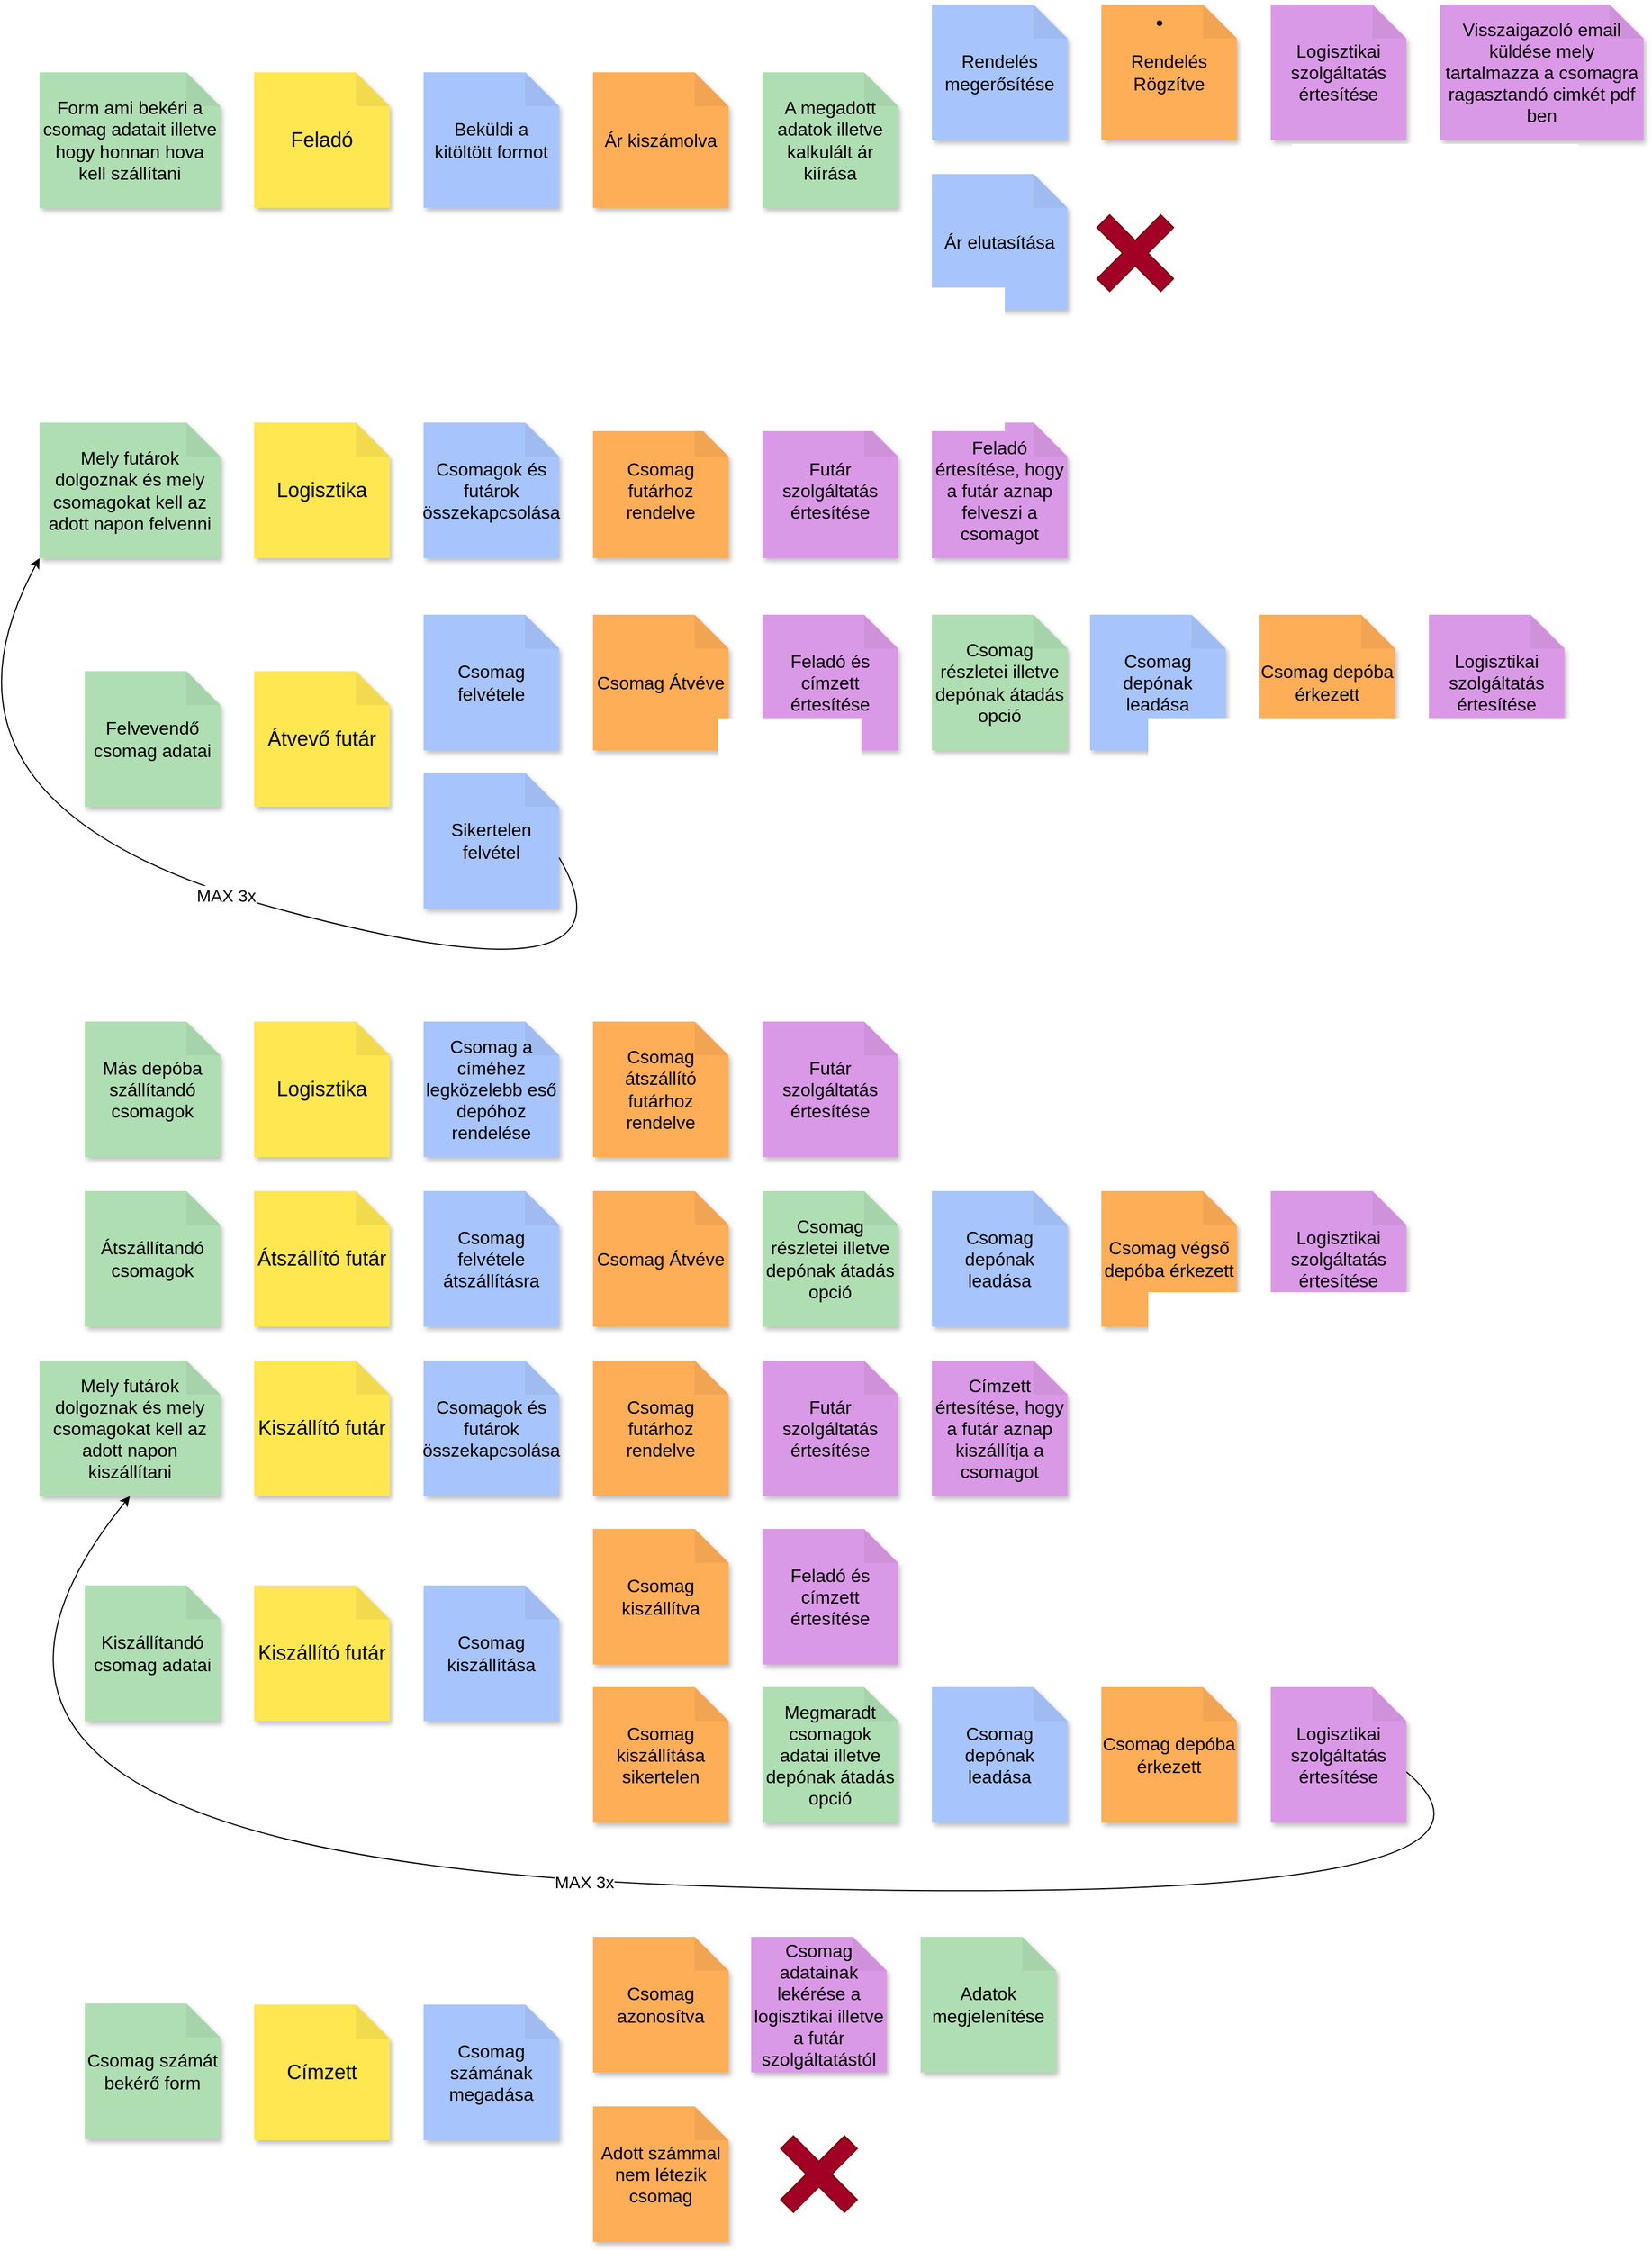 <mxfile version="28.2.3">
  <diagram name="Page-1" id="tdrJWICteNO9RwJ1yDNZ">
    <mxGraphModel dx="1542" dy="1077" grid="1" gridSize="10" guides="1" tooltips="1" connect="1" arrows="1" fold="1" page="1" pageScale="1" pageWidth="3300" pageHeight="4681" math="0" shadow="0">
      <root>
        <mxCell id="0" />
        <mxCell id="1" parent="0" />
        <mxCell id="GBAODm6x_kVhTdQ0W2DW-1" value="Form ami bekéri a csomag adatait illetve hogy honnan hova kell szállítani" style="shape=note;whiteSpace=wrap;html=1;backgroundOutline=1;darkOpacity=0.05;fillColor=#b0deb3;strokeColor=none;fontSize=16;fontStyle=0;rotation=0;shadow=1;" parent="1" vertex="1">
          <mxGeometry x="1210" y="300" width="160" height="120" as="geometry" />
        </mxCell>
        <mxCell id="GBAODm6x_kVhTdQ0W2DW-2" value="Feladó" style="shape=note;whiteSpace=wrap;html=1;backgroundOutline=1;darkOpacity=0.05;fillColor=#FEE750;strokeColor=none;fontSize=18;fontStyle=0;rotation=0;shadow=1;" parent="1" vertex="1">
          <mxGeometry x="1400" y="300" width="120" height="120" as="geometry" />
        </mxCell>
        <mxCell id="GBAODm6x_kVhTdQ0W2DW-3" value="Beküldi a kitöltött formot" style="shape=note;whiteSpace=wrap;html=1;backgroundOutline=1;darkOpacity=0.05;fillColor=#a7c5fc;strokeColor=none;fontSize=16;fontStyle=0;rotation=0;shadow=1;" parent="1" vertex="1">
          <mxGeometry x="1550" y="300" width="120" height="120" as="geometry" />
        </mxCell>
        <mxCell id="GBAODm6x_kVhTdQ0W2DW-5" value="Ár kiszámolva" style="shape=note;whiteSpace=wrap;html=1;backgroundOutline=1;darkOpacity=0.05;fillColor=#feae57;strokeColor=none;fontSize=16;fontStyle=0;rotation=0;shadow=1;" parent="1" vertex="1">
          <mxGeometry x="1700" y="300" width="120" height="120" as="geometry" />
        </mxCell>
        <mxCell id="GBAODm6x_kVhTdQ0W2DW-6" value="Rendelés megerősítése" style="shape=note;whiteSpace=wrap;html=1;backgroundOutline=1;darkOpacity=0.05;fillColor=#a7c5fc;strokeColor=none;fontSize=16;fontStyle=0;rotation=0;shadow=1;" parent="1" vertex="1">
          <mxGeometry x="2000" y="240" width="120" height="120" as="geometry" />
        </mxCell>
        <mxCell id="GBAODm6x_kVhTdQ0W2DW-7" value="Ár elutasítása" style="shape=note;whiteSpace=wrap;html=1;backgroundOutline=1;darkOpacity=0.05;fillColor=#a7c5fc;strokeColor=none;fontSize=16;fontStyle=0;rotation=0;shadow=1;" parent="1" vertex="1">
          <mxGeometry x="2000" y="390" width="120" height="120" as="geometry" />
        </mxCell>
        <mxCell id="GBAODm6x_kVhTdQ0W2DW-8" value="" style="shape=cross;whiteSpace=wrap;html=1;rotation=-45;fillColor=light-dark(#A20025,#FF0000);fontColor=#ffffff;strokeColor=#6F0000;" parent="1" vertex="1">
          <mxGeometry x="2140" y="420" width="80" height="80" as="geometry" />
        </mxCell>
        <mxCell id="GBAODm6x_kVhTdQ0W2DW-9" value="&lt;li class=&quot;py-0 my-0 prose-p:pt-0 prose-p:mb-2 prose-p:my-0 [&amp;amp;&amp;gt;p]:pt-0 [&amp;amp;&amp;gt;p]:mb-2 [&amp;amp;&amp;gt;p]:my-0&quot;&gt;&lt;br/&gt;&lt;p class=&quot;my-2 [&amp;amp;+p]:mt-4 [&amp;amp;_strong:has(+br)]:inline-block [&amp;amp;_strong:has(+br)]:pb-2&quot;&gt;Rendelés Rögzítve&lt;/p&gt;&lt;br/&gt;&lt;/li&gt;" style="shape=note;whiteSpace=wrap;html=1;backgroundOutline=1;darkOpacity=0.05;fillColor=#feae57;strokeColor=none;fontSize=16;fontStyle=0;rotation=0;shadow=1;" parent="1" vertex="1">
          <mxGeometry x="2150" y="240" width="120" height="120" as="geometry" />
        </mxCell>
        <mxCell id="GBAODm6x_kVhTdQ0W2DW-11" value="A megadott adatok illetve kalkulált ár kiírása" style="shape=note;whiteSpace=wrap;html=1;backgroundOutline=1;darkOpacity=0.05;fillColor=#b0deb3;strokeColor=none;fontSize=16;fontStyle=0;rotation=0;shadow=1;" parent="1" vertex="1">
          <mxGeometry x="1850" y="300" width="120" height="120" as="geometry" />
        </mxCell>
        <mxCell id="GBAODm6x_kVhTdQ0W2DW-12" value="Felvevendő csomag adatai" style="shape=note;whiteSpace=wrap;html=1;backgroundOutline=1;darkOpacity=0.05;fillColor=#b0deb3;strokeColor=none;fontSize=16;fontStyle=0;rotation=0;shadow=1;" parent="1" vertex="1">
          <mxGeometry x="1250" y="830" width="120" height="120" as="geometry" />
        </mxCell>
        <mxCell id="GBAODm6x_kVhTdQ0W2DW-13" value="Átvevő futár" style="shape=note;whiteSpace=wrap;html=1;backgroundOutline=1;darkOpacity=0.05;fillColor=#FEE750;strokeColor=none;fontSize=18;fontStyle=0;rotation=0;shadow=1;" parent="1" vertex="1">
          <mxGeometry x="1400" y="830" width="120" height="120" as="geometry" />
        </mxCell>
        <mxCell id="GBAODm6x_kVhTdQ0W2DW-14" value="Mely futárok dolgoznak és mely csomagokat kell az adott napon felvenni" style="shape=note;whiteSpace=wrap;html=1;backgroundOutline=1;darkOpacity=0.05;fillColor=#b0deb3;strokeColor=none;fontSize=16;fontStyle=0;rotation=0;shadow=1;" parent="1" vertex="1">
          <mxGeometry x="1210" y="610" width="160" height="120" as="geometry" />
        </mxCell>
        <mxCell id="GBAODm6x_kVhTdQ0W2DW-15" value="Logisztika" style="shape=note;whiteSpace=wrap;html=1;backgroundOutline=1;darkOpacity=0.05;fillColor=#FEE750;strokeColor=none;fontSize=18;fontStyle=0;rotation=0;shadow=1;" parent="1" vertex="1">
          <mxGeometry x="1400" y="610" width="120" height="120" as="geometry" />
        </mxCell>
        <mxCell id="GBAODm6x_kVhTdQ0W2DW-16" value="Csomag futárhoz rendelve" style="shape=note;whiteSpace=wrap;html=1;backgroundOutline=1;darkOpacity=0.05;fillColor=#feae57;strokeColor=none;fontSize=16;fontStyle=0;rotation=0;shadow=1;" parent="1" vertex="1">
          <mxGeometry x="1700" y="610" width="120" height="120" as="geometry" />
        </mxCell>
        <mxCell id="GBAODm6x_kVhTdQ0W2DW-17" value="Csomagok és futárok összekapcsolása" style="shape=note;whiteSpace=wrap;html=1;backgroundOutline=1;darkOpacity=0.05;fillColor=#a7c5fc;strokeColor=none;fontSize=16;fontStyle=0;rotation=0;shadow=1;" parent="1" vertex="1">
          <mxGeometry x="1550" y="610" width="120" height="120" as="geometry" />
        </mxCell>
        <mxCell id="GBAODm6x_kVhTdQ0W2DW-18" value="Futár szolgáltatás értesítése" style="shape=note;whiteSpace=wrap;html=1;backgroundOutline=1;darkOpacity=0.05;fillColor=#da99e6;strokeColor=none;fontSize=16;fontStyle=0;rotation=0;shadow=1;" parent="1" vertex="1">
          <mxGeometry x="1850" y="610" width="120" height="120" as="geometry" />
        </mxCell>
        <mxCell id="GBAODm6x_kVhTdQ0W2DW-19" value="Logisztikai szolgáltatás értesítése" style="shape=note;whiteSpace=wrap;html=1;backgroundOutline=1;darkOpacity=0.05;fillColor=#da99e6;strokeColor=none;fontSize=16;fontStyle=0;rotation=0;shadow=1;" parent="1" vertex="1">
          <mxGeometry x="2300" y="240" width="120" height="120" as="geometry" />
        </mxCell>
        <mxCell id="GBAODm6x_kVhTdQ0W2DW-20" value="Visszaigazoló email küldése mely tartalmazza a csomagra ragasztandó cimkét pdf ben" style="shape=note;whiteSpace=wrap;html=1;backgroundOutline=1;darkOpacity=0.05;fillColor=#da99e6;strokeColor=none;fontSize=16;fontStyle=0;rotation=0;shadow=1;" parent="1" vertex="1">
          <mxGeometry x="2450" y="240" width="180" height="120" as="geometry" />
        </mxCell>
        <mxCell id="GBAODm6x_kVhTdQ0W2DW-21" value="Feladó értesítése, hogy a futár aznap felveszi a csomagot" style="shape=note;whiteSpace=wrap;html=1;backgroundOutline=1;darkOpacity=0.05;fillColor=#da99e6;strokeColor=none;fontSize=16;fontStyle=0;rotation=0;shadow=1;" parent="1" vertex="1">
          <mxGeometry x="2000" y="610" width="120" height="120" as="geometry" />
        </mxCell>
        <mxCell id="GBAODm6x_kVhTdQ0W2DW-22" value="Csomag felvétele" style="shape=note;whiteSpace=wrap;html=1;backgroundOutline=1;darkOpacity=0.05;fillColor=#a7c5fc;strokeColor=none;fontSize=16;fontStyle=0;rotation=0;shadow=1;" parent="1" vertex="1">
          <mxGeometry x="1550" y="780" width="120" height="120" as="geometry" />
        </mxCell>
        <mxCell id="GBAODm6x_kVhTdQ0W2DW-23" value="&lt;div&gt;Sikertelen felvétel&lt;/div&gt;" style="shape=note;whiteSpace=wrap;html=1;backgroundOutline=1;darkOpacity=0.05;fillColor=#a7c5fc;strokeColor=none;fontSize=16;fontStyle=0;rotation=0;shadow=1;" parent="1" vertex="1">
          <mxGeometry x="1550" y="920" width="120" height="120" as="geometry" />
        </mxCell>
        <mxCell id="GBAODm6x_kVhTdQ0W2DW-24" value="&lt;font style=&quot;font-size: 15px;&quot;&gt;MAX 3x&lt;/font&gt;" style="curved=1;endArrow=classic;html=1;rounded=0;exitX=0;exitY=0;exitDx=120;exitDy=75;exitPerimeter=0;entryX=0;entryY=1;entryDx=0;entryDy=0;entryPerimeter=0;" parent="1" source="GBAODm6x_kVhTdQ0W2DW-23" target="GBAODm6x_kVhTdQ0W2DW-14" edge="1">
          <mxGeometry x="-0.001" width="50" height="50" relative="1" as="geometry">
            <mxPoint x="1040" y="790" as="sourcePoint" />
            <mxPoint x="1090" y="740" as="targetPoint" />
            <Array as="points">
              <mxPoint x="1750" y="1130" />
              <mxPoint x="1090" y="950" />
            </Array>
            <mxPoint as="offset" />
          </mxGeometry>
        </mxCell>
        <mxCell id="8BKmqN_YOmAgWMdcuxL3-1" value="Csomag Átvéve" style="shape=note;whiteSpace=wrap;html=1;backgroundOutline=1;darkOpacity=0.05;fillColor=#feae57;strokeColor=none;fontSize=16;fontStyle=0;rotation=0;shadow=1;" vertex="1" parent="1">
          <mxGeometry x="1700" y="780" width="120" height="120" as="geometry" />
        </mxCell>
        <mxCell id="8BKmqN_YOmAgWMdcuxL3-2" value="Feladó és címzett értesítése" style="shape=note;whiteSpace=wrap;html=1;backgroundOutline=1;darkOpacity=0.05;fillColor=#da99e6;strokeColor=none;fontSize=16;fontStyle=0;rotation=0;shadow=1;" vertex="1" parent="1">
          <mxGeometry x="1850" y="780" width="120" height="120" as="geometry" />
        </mxCell>
        <mxCell id="8BKmqN_YOmAgWMdcuxL3-3" value="Csomag depónak leadása" style="shape=note;whiteSpace=wrap;html=1;backgroundOutline=1;darkOpacity=0.05;fillColor=#a7c5fc;strokeColor=none;fontSize=16;fontStyle=0;rotation=0;shadow=1;" vertex="1" parent="1">
          <mxGeometry x="2140" y="780" width="120" height="120" as="geometry" />
        </mxCell>
        <mxCell id="8BKmqN_YOmAgWMdcuxL3-4" value="Csomag depóba érkezett" style="shape=note;whiteSpace=wrap;html=1;backgroundOutline=1;darkOpacity=0.05;fillColor=#feae57;strokeColor=none;fontSize=16;fontStyle=0;rotation=0;shadow=1;" vertex="1" parent="1">
          <mxGeometry x="2290" y="780" width="120" height="120" as="geometry" />
        </mxCell>
        <mxCell id="8BKmqN_YOmAgWMdcuxL3-5" value="Logisztikai szolgáltatás értesítése" style="shape=note;whiteSpace=wrap;html=1;backgroundOutline=1;darkOpacity=0.05;fillColor=#da99e6;strokeColor=none;fontSize=16;fontStyle=0;rotation=0;shadow=1;" vertex="1" parent="1">
          <mxGeometry x="2440" y="780" width="120" height="120" as="geometry" />
        </mxCell>
        <mxCell id="8BKmqN_YOmAgWMdcuxL3-6" value="Csomag részletei illetve depónak átadás opció" style="shape=note;whiteSpace=wrap;html=1;backgroundOutline=1;darkOpacity=0.05;fillColor=#b0deb3;strokeColor=none;fontSize=16;fontStyle=0;rotation=0;shadow=1;" vertex="1" parent="1">
          <mxGeometry x="1850" y="1290" width="120" height="120" as="geometry" />
        </mxCell>
        <mxCell id="8BKmqN_YOmAgWMdcuxL3-7" value="&lt;div&gt;Más depóba szállítandó csomagok&lt;/div&gt;" style="shape=note;whiteSpace=wrap;html=1;backgroundOutline=1;darkOpacity=0.05;fillColor=#b0deb3;strokeColor=none;fontSize=16;fontStyle=0;rotation=0;shadow=1;" vertex="1" parent="1">
          <mxGeometry x="1250" y="1140" width="120" height="120" as="geometry" />
        </mxCell>
        <mxCell id="8BKmqN_YOmAgWMdcuxL3-9" value="Logisztika" style="shape=note;whiteSpace=wrap;html=1;backgroundOutline=1;darkOpacity=0.05;fillColor=#FEE750;strokeColor=none;fontSize=18;fontStyle=0;rotation=0;shadow=1;" vertex="1" parent="1">
          <mxGeometry x="1400" y="1140" width="120" height="120" as="geometry" />
        </mxCell>
        <mxCell id="8BKmqN_YOmAgWMdcuxL3-10" value="Csomag a címéhez legközelebb eső depóhoz rendelése" style="shape=note;whiteSpace=wrap;html=1;backgroundOutline=1;darkOpacity=0.05;fillColor=#a7c5fc;strokeColor=none;fontSize=16;fontStyle=0;rotation=0;shadow=1;" vertex="1" parent="1">
          <mxGeometry x="1550" y="1140" width="120" height="120" as="geometry" />
        </mxCell>
        <mxCell id="8BKmqN_YOmAgWMdcuxL3-11" value="Csomag átszállító futárhoz rendelve" style="shape=note;whiteSpace=wrap;html=1;backgroundOutline=1;darkOpacity=0.05;fillColor=#feae57;strokeColor=none;fontSize=16;fontStyle=0;rotation=0;shadow=1;" vertex="1" parent="1">
          <mxGeometry x="1700" y="1140" width="120" height="120" as="geometry" />
        </mxCell>
        <mxCell id="8BKmqN_YOmAgWMdcuxL3-12" value="Futár szolgáltatás értesítése" style="shape=note;whiteSpace=wrap;html=1;backgroundOutline=1;darkOpacity=0.05;fillColor=#da99e6;strokeColor=none;fontSize=16;fontStyle=0;rotation=0;shadow=1;" vertex="1" parent="1">
          <mxGeometry x="1850" y="1140" width="120" height="120" as="geometry" />
        </mxCell>
        <mxCell id="8BKmqN_YOmAgWMdcuxL3-13" value="&lt;div&gt;Átszállító futár&lt;/div&gt;" style="shape=note;whiteSpace=wrap;html=1;backgroundOutline=1;darkOpacity=0.05;fillColor=#FEE750;strokeColor=none;fontSize=18;fontStyle=0;rotation=0;shadow=1;" vertex="1" parent="1">
          <mxGeometry x="1400" y="1290" width="120" height="120" as="geometry" />
        </mxCell>
        <mxCell id="8BKmqN_YOmAgWMdcuxL3-14" value="&lt;div&gt;Átszállítandó csomagok&lt;/div&gt;" style="shape=note;whiteSpace=wrap;html=1;backgroundOutline=1;darkOpacity=0.05;fillColor=#b0deb3;strokeColor=none;fontSize=16;fontStyle=0;rotation=0;shadow=1;" vertex="1" parent="1">
          <mxGeometry x="1250" y="1290" width="120" height="120" as="geometry" />
        </mxCell>
        <mxCell id="8BKmqN_YOmAgWMdcuxL3-15" value="Csomag felvétele átszállításra" style="shape=note;whiteSpace=wrap;html=1;backgroundOutline=1;darkOpacity=0.05;fillColor=#a7c5fc;strokeColor=none;fontSize=16;fontStyle=0;rotation=0;shadow=1;" vertex="1" parent="1">
          <mxGeometry x="1550" y="1290" width="120" height="120" as="geometry" />
        </mxCell>
        <mxCell id="8BKmqN_YOmAgWMdcuxL3-16" value="Csomag Átvéve" style="shape=note;whiteSpace=wrap;html=1;backgroundOutline=1;darkOpacity=0.05;fillColor=#feae57;strokeColor=none;fontSize=16;fontStyle=0;rotation=0;shadow=1;" vertex="1" parent="1">
          <mxGeometry x="1700" y="1290" width="120" height="120" as="geometry" />
        </mxCell>
        <mxCell id="8BKmqN_YOmAgWMdcuxL3-17" value="Csomag részletei illetve depónak átadás opció" style="shape=note;whiteSpace=wrap;html=1;backgroundOutline=1;darkOpacity=0.05;fillColor=#b0deb3;strokeColor=none;fontSize=16;fontStyle=0;rotation=0;shadow=1;" vertex="1" parent="1">
          <mxGeometry x="2000" y="780" width="120" height="120" as="geometry" />
        </mxCell>
        <mxCell id="8BKmqN_YOmAgWMdcuxL3-18" value="Csomag depónak leadása" style="shape=note;whiteSpace=wrap;html=1;backgroundOutline=1;darkOpacity=0.05;fillColor=#a7c5fc;strokeColor=none;fontSize=16;fontStyle=0;rotation=0;shadow=1;" vertex="1" parent="1">
          <mxGeometry x="2000" y="1290" width="120" height="120" as="geometry" />
        </mxCell>
        <mxCell id="8BKmqN_YOmAgWMdcuxL3-19" value="Csomag végső depóba érkezett" style="shape=note;whiteSpace=wrap;html=1;backgroundOutline=1;darkOpacity=0.05;fillColor=#feae57;strokeColor=none;fontSize=16;fontStyle=0;rotation=0;shadow=1;" vertex="1" parent="1">
          <mxGeometry x="2150" y="1290" width="120" height="120" as="geometry" />
        </mxCell>
        <mxCell id="8BKmqN_YOmAgWMdcuxL3-20" value="Logisztikai szolgáltatás értesítése" style="shape=note;whiteSpace=wrap;html=1;backgroundOutline=1;darkOpacity=0.05;fillColor=#da99e6;strokeColor=none;fontSize=16;fontStyle=0;rotation=0;shadow=1;" vertex="1" parent="1">
          <mxGeometry x="2300" y="1290" width="120" height="120" as="geometry" />
        </mxCell>
        <mxCell id="8BKmqN_YOmAgWMdcuxL3-22" value="Mely futárok dolgoznak és mely csomagokat kell az adott napon kiszállítani" style="shape=note;whiteSpace=wrap;html=1;backgroundOutline=1;darkOpacity=0.05;fillColor=#b0deb3;strokeColor=none;fontSize=16;fontStyle=0;rotation=0;shadow=1;" vertex="1" parent="1">
          <mxGeometry x="1210" y="1440" width="160" height="120" as="geometry" />
        </mxCell>
        <mxCell id="8BKmqN_YOmAgWMdcuxL3-23" value="Kiszállító futár" style="shape=note;whiteSpace=wrap;html=1;backgroundOutline=1;darkOpacity=0.05;fillColor=#FEE750;strokeColor=none;fontSize=18;fontStyle=0;rotation=0;shadow=1;" vertex="1" parent="1">
          <mxGeometry x="1400" y="1440" width="120" height="120" as="geometry" />
        </mxCell>
        <mxCell id="8BKmqN_YOmAgWMdcuxL3-24" value="Csomag futárhoz rendelve" style="shape=note;whiteSpace=wrap;html=1;backgroundOutline=1;darkOpacity=0.05;fillColor=#feae57;strokeColor=none;fontSize=16;fontStyle=0;rotation=0;shadow=1;" vertex="1" parent="1">
          <mxGeometry x="1700" y="1440" width="120" height="120" as="geometry" />
        </mxCell>
        <mxCell id="8BKmqN_YOmAgWMdcuxL3-25" value="Csomagok és futárok összekapcsolása" style="shape=note;whiteSpace=wrap;html=1;backgroundOutline=1;darkOpacity=0.05;fillColor=#a7c5fc;strokeColor=none;fontSize=16;fontStyle=0;rotation=0;shadow=1;" vertex="1" parent="1">
          <mxGeometry x="1550" y="1440" width="120" height="120" as="geometry" />
        </mxCell>
        <mxCell id="8BKmqN_YOmAgWMdcuxL3-26" value="Futár szolgáltatás értesítése" style="shape=note;whiteSpace=wrap;html=1;backgroundOutline=1;darkOpacity=0.05;fillColor=#da99e6;strokeColor=none;fontSize=16;fontStyle=0;rotation=0;shadow=1;" vertex="1" parent="1">
          <mxGeometry x="1850" y="1440" width="120" height="120" as="geometry" />
        </mxCell>
        <mxCell id="8BKmqN_YOmAgWMdcuxL3-27" value="Címzett értesítése, hogy a futár aznap kiszállítja a csomagot" style="shape=note;whiteSpace=wrap;html=1;backgroundOutline=1;darkOpacity=0.05;fillColor=#da99e6;strokeColor=none;fontSize=16;fontStyle=0;rotation=0;shadow=1;" vertex="1" parent="1">
          <mxGeometry x="2000" y="1440" width="120" height="120" as="geometry" />
        </mxCell>
        <mxCell id="8BKmqN_YOmAgWMdcuxL3-28" value="&lt;div&gt;Kiszállítandó csomag adatai&lt;/div&gt;" style="shape=note;whiteSpace=wrap;html=1;backgroundOutline=1;darkOpacity=0.05;fillColor=#b0deb3;strokeColor=none;fontSize=16;fontStyle=0;rotation=0;shadow=1;" vertex="1" parent="1">
          <mxGeometry x="1250" y="1639" width="120" height="120" as="geometry" />
        </mxCell>
        <mxCell id="8BKmqN_YOmAgWMdcuxL3-29" value="Kiszállító futár" style="shape=note;whiteSpace=wrap;html=1;backgroundOutline=1;darkOpacity=0.05;fillColor=#FEE750;strokeColor=none;fontSize=18;fontStyle=0;rotation=0;shadow=1;" vertex="1" parent="1">
          <mxGeometry x="1400" y="1639" width="120" height="120" as="geometry" />
        </mxCell>
        <mxCell id="8BKmqN_YOmAgWMdcuxL3-30" value="Csomag kiszállítása" style="shape=note;whiteSpace=wrap;html=1;backgroundOutline=1;darkOpacity=0.05;fillColor=#a7c5fc;strokeColor=none;fontSize=16;fontStyle=0;rotation=0;shadow=1;" vertex="1" parent="1">
          <mxGeometry x="1550" y="1639" width="120" height="120" as="geometry" />
        </mxCell>
        <mxCell id="8BKmqN_YOmAgWMdcuxL3-32" value="Csomag kiszállítva" style="shape=note;whiteSpace=wrap;html=1;backgroundOutline=1;darkOpacity=0.05;fillColor=#feae57;strokeColor=none;fontSize=16;fontStyle=0;rotation=0;shadow=1;" vertex="1" parent="1">
          <mxGeometry x="1700" y="1589" width="120" height="120" as="geometry" />
        </mxCell>
        <mxCell id="8BKmqN_YOmAgWMdcuxL3-33" value="Feladó és címzett értesítése" style="shape=note;whiteSpace=wrap;html=1;backgroundOutline=1;darkOpacity=0.05;fillColor=#da99e6;strokeColor=none;fontSize=16;fontStyle=0;rotation=0;shadow=1;" vertex="1" parent="1">
          <mxGeometry x="1850" y="1589" width="120" height="120" as="geometry" />
        </mxCell>
        <mxCell id="8BKmqN_YOmAgWMdcuxL3-36" value="&lt;font style=&quot;font-size: 15px;&quot;&gt;MAX 3x&lt;/font&gt;" style="curved=1;endArrow=classic;html=1;rounded=0;exitX=0;exitY=0;exitDx=120;exitDy=75;exitPerimeter=0;entryX=0.5;entryY=1;entryDx=0;entryDy=0;entryPerimeter=0;" edge="1" parent="1" source="8BKmqN_YOmAgWMdcuxL3-39" target="8BKmqN_YOmAgWMdcuxL3-22">
          <mxGeometry width="50" height="50" relative="1" as="geometry">
            <mxPoint x="1740" y="1570" as="sourcePoint" />
            <mxPoint x="1790" y="1520" as="targetPoint" />
            <Array as="points">
              <mxPoint x="2570" y="1930" />
              <mxPoint x="1030" y="1880" />
            </Array>
          </mxGeometry>
        </mxCell>
        <mxCell id="8BKmqN_YOmAgWMdcuxL3-37" value="Csomag depónak leadása" style="shape=note;whiteSpace=wrap;html=1;backgroundOutline=1;darkOpacity=0.05;fillColor=#a7c5fc;strokeColor=none;fontSize=16;fontStyle=0;rotation=0;shadow=1;" vertex="1" parent="1">
          <mxGeometry x="2000" y="1729" width="120" height="120" as="geometry" />
        </mxCell>
        <mxCell id="8BKmqN_YOmAgWMdcuxL3-38" value="Csomag depóba érkezett" style="shape=note;whiteSpace=wrap;html=1;backgroundOutline=1;darkOpacity=0.05;fillColor=#feae57;strokeColor=none;fontSize=16;fontStyle=0;rotation=0;shadow=1;" vertex="1" parent="1">
          <mxGeometry x="2150" y="1729" width="120" height="120" as="geometry" />
        </mxCell>
        <mxCell id="8BKmqN_YOmAgWMdcuxL3-39" value="Logisztikai szolgáltatás értesítése" style="shape=note;whiteSpace=wrap;html=1;backgroundOutline=1;darkOpacity=0.05;fillColor=#da99e6;strokeColor=none;fontSize=16;fontStyle=0;rotation=0;shadow=1;" vertex="1" parent="1">
          <mxGeometry x="2300" y="1729" width="120" height="120" as="geometry" />
        </mxCell>
        <mxCell id="8BKmqN_YOmAgWMdcuxL3-40" value="Csomag kiszállítása sikertelen" style="shape=note;whiteSpace=wrap;html=1;backgroundOutline=1;darkOpacity=0.05;fillColor=#feae57;strokeColor=none;fontSize=16;fontStyle=0;rotation=0;shadow=1;" vertex="1" parent="1">
          <mxGeometry x="1700" y="1729" width="120" height="120" as="geometry" />
        </mxCell>
        <mxCell id="8BKmqN_YOmAgWMdcuxL3-41" value="Megmaradt csomagok adatai illetve depónak átadás opció" style="shape=note;whiteSpace=wrap;html=1;backgroundOutline=1;darkOpacity=0.05;fillColor=#b0deb3;strokeColor=none;fontSize=16;fontStyle=0;rotation=0;shadow=1;" vertex="1" parent="1">
          <mxGeometry x="1850" y="1729" width="120" height="120" as="geometry" />
        </mxCell>
        <mxCell id="8BKmqN_YOmAgWMdcuxL3-42" value="Csomag számát bekérő form" style="shape=note;whiteSpace=wrap;html=1;backgroundOutline=1;darkOpacity=0.05;fillColor=#b0deb3;strokeColor=none;fontSize=16;fontStyle=0;rotation=0;shadow=1;" vertex="1" parent="1">
          <mxGeometry x="1250" y="2009" width="120" height="120" as="geometry" />
        </mxCell>
        <mxCell id="8BKmqN_YOmAgWMdcuxL3-43" value="Címzett" style="shape=note;whiteSpace=wrap;html=1;backgroundOutline=1;darkOpacity=0.05;fillColor=#FEE750;strokeColor=none;fontSize=18;fontStyle=0;rotation=0;shadow=1;" vertex="1" parent="1">
          <mxGeometry x="1400" y="2010" width="120" height="120" as="geometry" />
        </mxCell>
        <mxCell id="8BKmqN_YOmAgWMdcuxL3-44" value="Csomag számának megadása" style="shape=note;whiteSpace=wrap;html=1;backgroundOutline=1;darkOpacity=0.05;fillColor=#a7c5fc;strokeColor=none;fontSize=16;fontStyle=0;rotation=0;shadow=1;" vertex="1" parent="1">
          <mxGeometry x="1550" y="2010" width="120" height="120" as="geometry" />
        </mxCell>
        <mxCell id="8BKmqN_YOmAgWMdcuxL3-45" value="Csomag azonosítva" style="shape=note;whiteSpace=wrap;html=1;backgroundOutline=1;darkOpacity=0.05;fillColor=#feae57;strokeColor=none;fontSize=16;fontStyle=0;rotation=0;shadow=1;" vertex="1" parent="1">
          <mxGeometry x="1700" y="1950" width="120" height="120" as="geometry" />
        </mxCell>
        <mxCell id="8BKmqN_YOmAgWMdcuxL3-46" value="&lt;div&gt;Adott számmal nem létezik csomag&lt;/div&gt;" style="shape=note;whiteSpace=wrap;html=1;backgroundOutline=1;darkOpacity=0.05;fillColor=#feae57;strokeColor=none;fontSize=16;fontStyle=0;rotation=0;shadow=1;" vertex="1" parent="1">
          <mxGeometry x="1700" y="2100" width="120" height="120" as="geometry" />
        </mxCell>
        <mxCell id="8BKmqN_YOmAgWMdcuxL3-47" value="" style="shape=cross;whiteSpace=wrap;html=1;rotation=-45;fillColor=light-dark(#A20025,#FF0000);fontColor=#ffffff;strokeColor=#6F0000;" vertex="1" parent="1">
          <mxGeometry x="1859.999" y="2119.999" width="80" height="80" as="geometry" />
        </mxCell>
        <mxCell id="8BKmqN_YOmAgWMdcuxL3-48" value="Csomag adatainak lekérése a logisztikai illetve a futár szolgáltatástól" style="shape=note;whiteSpace=wrap;html=1;backgroundOutline=1;darkOpacity=0.05;fillColor=#da99e6;strokeColor=none;fontSize=16;fontStyle=0;rotation=0;shadow=1;" vertex="1" parent="1">
          <mxGeometry x="1840" y="1950" width="120" height="120" as="geometry" />
        </mxCell>
        <mxCell id="8BKmqN_YOmAgWMdcuxL3-49" value="Adatok megjelenítése" style="shape=note;whiteSpace=wrap;html=1;backgroundOutline=1;darkOpacity=0.05;fillColor=#b0deb3;strokeColor=none;fontSize=16;fontStyle=0;rotation=0;shadow=1;" vertex="1" parent="1">
          <mxGeometry x="1990" y="1950" width="120" height="120" as="geometry" />
        </mxCell>
      </root>
    </mxGraphModel>
  </diagram>
</mxfile>
